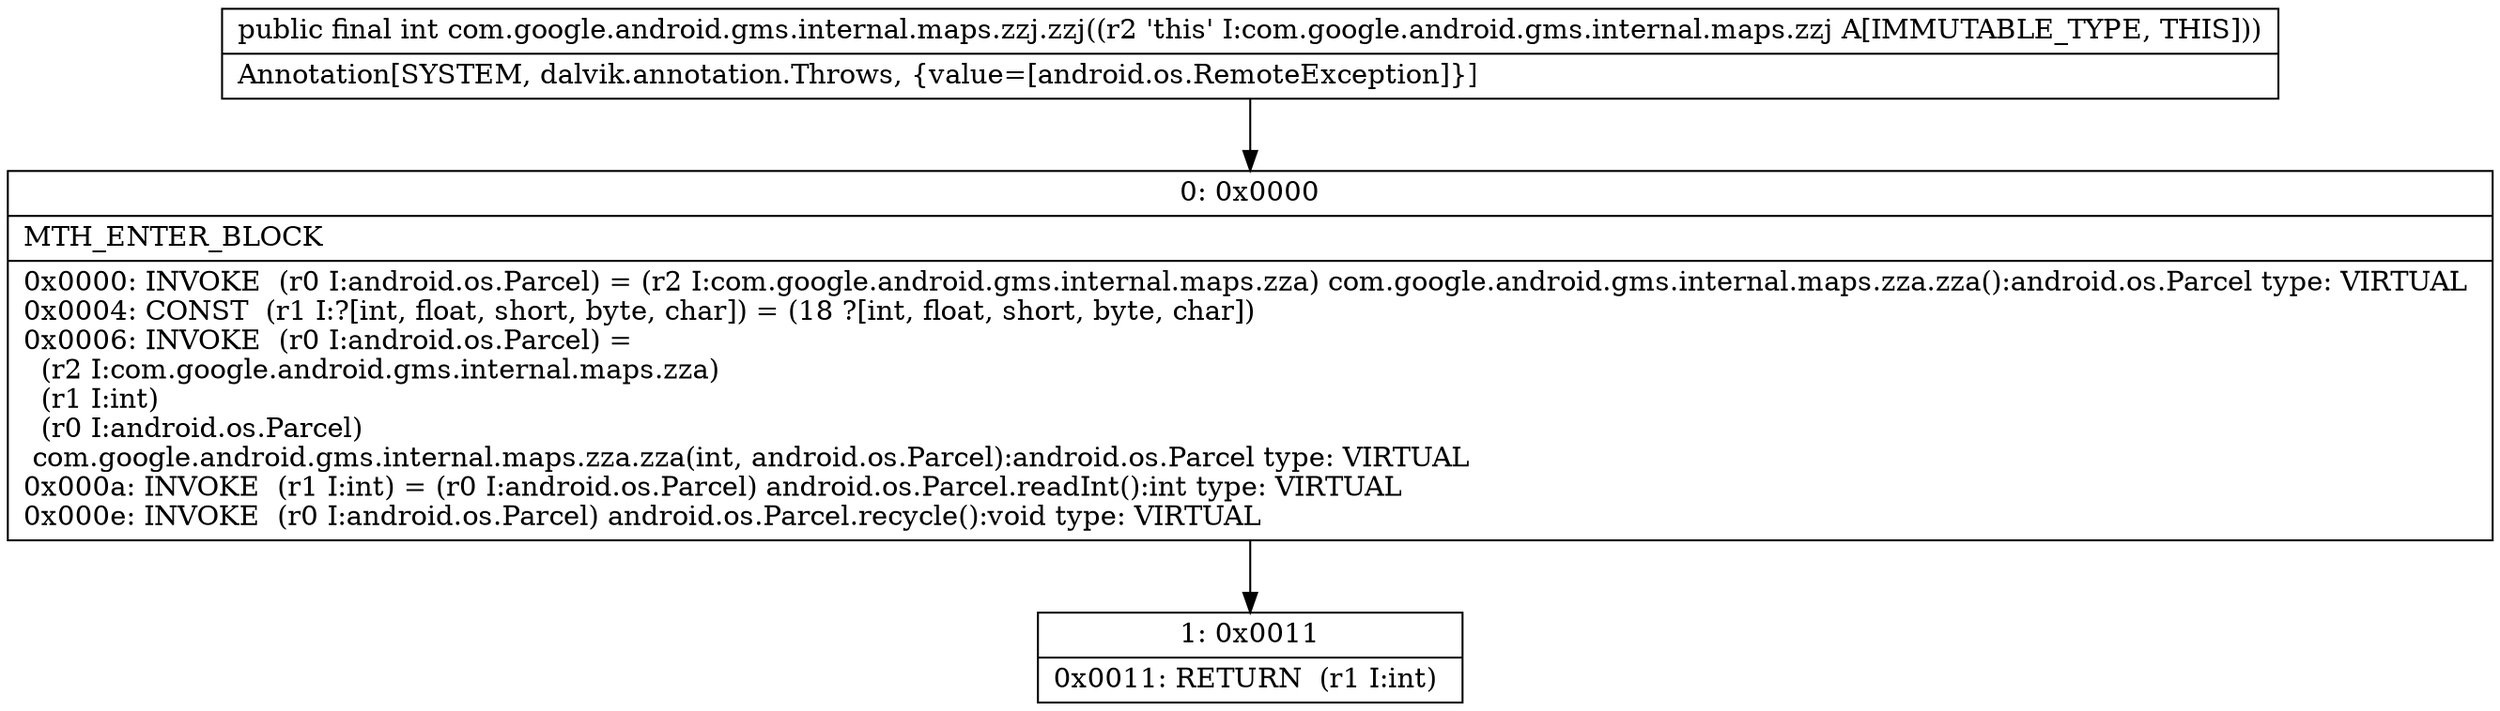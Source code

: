 digraph "CFG forcom.google.android.gms.internal.maps.zzj.zzj()I" {
Node_0 [shape=record,label="{0\:\ 0x0000|MTH_ENTER_BLOCK\l|0x0000: INVOKE  (r0 I:android.os.Parcel) = (r2 I:com.google.android.gms.internal.maps.zza) com.google.android.gms.internal.maps.zza.zza():android.os.Parcel type: VIRTUAL \l0x0004: CONST  (r1 I:?[int, float, short, byte, char]) = (18 ?[int, float, short, byte, char]) \l0x0006: INVOKE  (r0 I:android.os.Parcel) = \l  (r2 I:com.google.android.gms.internal.maps.zza)\l  (r1 I:int)\l  (r0 I:android.os.Parcel)\l com.google.android.gms.internal.maps.zza.zza(int, android.os.Parcel):android.os.Parcel type: VIRTUAL \l0x000a: INVOKE  (r1 I:int) = (r0 I:android.os.Parcel) android.os.Parcel.readInt():int type: VIRTUAL \l0x000e: INVOKE  (r0 I:android.os.Parcel) android.os.Parcel.recycle():void type: VIRTUAL \l}"];
Node_1 [shape=record,label="{1\:\ 0x0011|0x0011: RETURN  (r1 I:int) \l}"];
MethodNode[shape=record,label="{public final int com.google.android.gms.internal.maps.zzj.zzj((r2 'this' I:com.google.android.gms.internal.maps.zzj A[IMMUTABLE_TYPE, THIS]))  | Annotation[SYSTEM, dalvik.annotation.Throws, \{value=[android.os.RemoteException]\}]\l}"];
MethodNode -> Node_0;
Node_0 -> Node_1;
}

